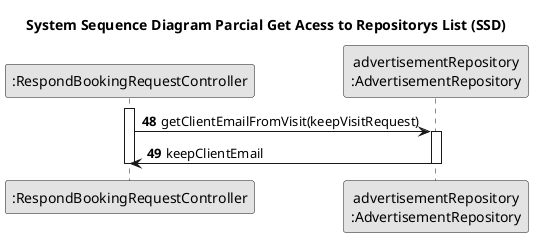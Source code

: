 @startuml
skinparam monochrome true
skinparam packageStyle rectangle
skinparam shadowing false

title System Sequence Diagram Parcial Get Acess to Repositorys List (SSD)

autonumber

'hide footbox
participant ":RespondBookingRequestController" as CTRL

participant "advertisementRepository\n:AdvertisementRepository" as advertisementRepository

autonumber 48

    activate CTRL

            CTRL -> advertisementRepository: getClientEmailFromVisit(keepVisitRequest)
            activate advertisementRepository

            advertisementRepository -> CTRL: keepClientEmail
            deactivate advertisementRepository

    deactivate CTRL

@enduml